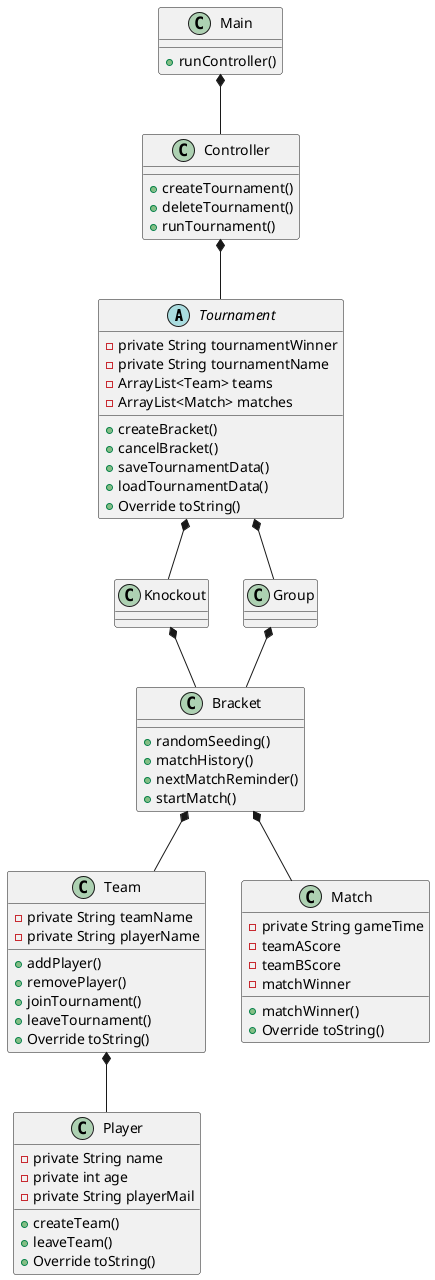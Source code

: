 @startuml
Abstract Tournament
class Controller
class Team
class Match
class Bracket
class Player
class Main
class Knockout
class Group


Main *-- Controller
Controller *-- Tournament
Tournament *-- Knockout
Tournament *-- Group
Knockout *-- Bracket
Group *-- Bracket
Bracket *-- Team
Bracket *-- Match
Team *-- Player

Main : + runController()

Controller : + createTournament()
Controller : + deleteTournament()
Controller : + runTournament()

Tournament : - private String tournamentWinner
Tournament : - private String tournamentName
Tournament : + createBracket()
Tournament : + cancelBracket()
Tournament : - ArrayList<Team> teams
Tournament : - ArrayList<Match> matches
Tournament : + saveTournamentData()
Tournament : + loadTournamentData()
Tournament : + Override toString()

Bracket : + randomSeeding()
Bracket : + matchHistory()
Bracket : + nextMatchReminder()
Bracket : + startMatch()


Team : - private String teamName
Team : - private String playerName
Team : + addPlayer()
Team : + removePlayer()
Team : + joinTournament()
Team : + leaveTournament()
Team : + Override toString()

Match : - private String gameTime
Match : + matchWinner()
Match : + Override toString()
Match : - teamAScore
Match : - teamBScore
Match : - matchWinner


Player : - private String name
Player : - private int age
Player : + createTeam()
Player : + leaveTeam()
Player : - private String playerMail
Player : + Override toString()




@enduml